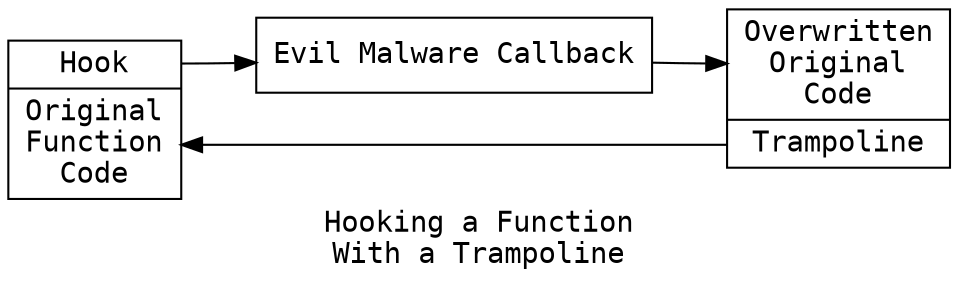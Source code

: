 digraph G {
	graph [
		rankdir=LR;
		label = "Hooking a Function\nWith a Trampoline";
		fontname = inconsolata;
	];
	node [
		shape = box;
		fontname = inconsolata;
	];
	edge [
		fontname = inconsolata;
	];

	# Nodes

	ogf [
		shape=record;
		label="<j>Hook | <o>Original\nFunction\nCode"
	];

	evil [label="Evil Malware Callback"];

	trmp [
		shape=record;
		label="<h>Overwritten\nOriginal\nCode | <o>Trampoline"
	];

	# Edges
	ogf:j -> evil -> trmp:h;
	trmp:o -> ogf:o;
}

